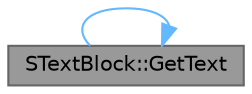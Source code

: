 digraph "STextBlock::GetText"
{
 // INTERACTIVE_SVG=YES
 // LATEX_PDF_SIZE
  bgcolor="transparent";
  edge [fontname=Helvetica,fontsize=10,labelfontname=Helvetica,labelfontsize=10];
  node [fontname=Helvetica,fontsize=10,shape=box,height=0.2,width=0.4];
  rankdir="LR";
  Node1 [id="Node000001",label="STextBlock::GetText",height=0.2,width=0.4,color="gray40", fillcolor="grey60", style="filled", fontcolor="black",tooltip="Gets the text assigned to this text block."];
  Node1 -> Node1 [id="edge1_Node000001_Node000001",color="steelblue1",style="solid",tooltip=" "];
}
